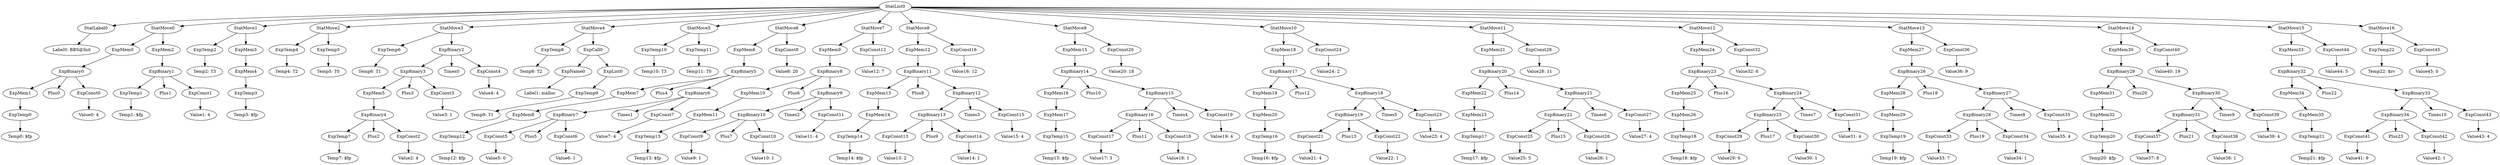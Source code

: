 digraph {
	ordering = out;
	ExpTemp22 -> "Temp22: $rv";
	ExpConst44 -> "Value44: 5";
	ExpMem33 -> ExpBinary32;
	ExpBinary33 -> ExpBinary34;
	ExpBinary33 -> Times10;
	ExpBinary33 -> ExpConst43;
	ExpConst42 -> "Value42: 1";
	ExpBinary34 -> ExpConst41;
	ExpBinary34 -> Plus23;
	ExpBinary34 -> ExpConst42;
	ExpMem34 -> ExpMem35;
	ExpTemp21 -> "Temp21: $fp";
	ExpMem35 -> ExpTemp21;
	ExpConst40 -> "Value40: 19";
	StatMove14 -> ExpMem30;
	StatMove14 -> ExpConst40;
	ExpMem30 -> ExpBinary29;
	ExpConst39 -> "Value39: 4";
	ExpConst38 -> "Value38: 1";
	ExpMem31 -> ExpMem32;
	ExpConst36 -> "Value36: 9";
	StatMove13 -> ExpMem27;
	StatMove13 -> ExpConst36;
	ExpConst34 -> "Value34: 1";
	ExpConst33 -> "Value33: 7";
	ExpBinary26 -> ExpMem28;
	ExpBinary26 -> Plus18;
	ExpBinary26 -> ExpBinary27;
	ExpMem29 -> ExpTemp19;
	ExpMem24 -> ExpBinary23;
	ExpBinary24 -> ExpBinary25;
	ExpBinary24 -> Times7;
	ExpBinary24 -> ExpConst31;
	ExpBinary25 -> ExpConst29;
	ExpBinary25 -> Plus17;
	ExpBinary25 -> ExpConst30;
	ExpConst29 -> "Value29: 6";
	ExpMem25 -> ExpMem26;
	ExpMem26 -> ExpTemp18;
	ExpTemp18 -> "Temp18: $fp";
	ExpConst27 -> "Value27: 4";
	ExpBinary21 -> ExpBinary22;
	ExpBinary21 -> Times6;
	ExpBinary21 -> ExpConst27;
	ExpConst25 -> "Value25: 5";
	ExpBinary20 -> ExpMem22;
	ExpBinary20 -> Plus14;
	ExpBinary20 -> ExpBinary21;
	ExpMem22 -> ExpMem23;
	ExpMem23 -> ExpTemp17;
	StatMove10 -> ExpMem18;
	StatMove10 -> ExpConst24;
	ExpMem18 -> ExpBinary17;
	ExpConst6 -> "Value6: 1";
	ExpConst31 -> "Value31: 4";
	ExpMem1 -> ExpTemp0;
	ExpTemp17 -> "Temp17: $fp";
	ExpMem9 -> ExpBinary8;
	ExpBinary5 -> ExpMem7;
	ExpBinary5 -> Plus4;
	ExpBinary5 -> ExpBinary6;
	ExpBinary27 -> ExpBinary28;
	ExpBinary27 -> Times8;
	ExpBinary27 -> ExpConst35;
	ExpList0 -> ExpTemp9;
	ExpConst16 -> "Value16: 12";
	ExpTemp9 -> "Temp9: T1";
	ExpMem32 -> ExpTemp20;
	ExpMem14 -> ExpTemp14;
	ExpBinary28 -> ExpConst33;
	ExpBinary28 -> Plus19;
	ExpBinary28 -> ExpConst34;
	ExpConst4 -> "Value4: 4";
	ExpTemp20 -> "Temp20: $fp";
	ExpName0 -> "Label1: malloc";
	ExpConst8 -> "Value8: 20";
	ExpMem8 -> ExpTemp12;
	ExpBinary2 -> ExpBinary3;
	ExpBinary2 -> Times0;
	ExpBinary2 -> ExpConst4;
	ExpConst41 -> "Value41: 9";
	ExpTemp19 -> "Temp19: $fp";
	ExpBinary22 -> ExpConst25;
	ExpBinary22 -> Plus15;
	ExpBinary22 -> ExpConst26;
	StatLabel0 -> "Label0: BBS@Init";
	ExpMem5 -> ExpBinary4;
	ExpConst3 -> "Value3: 1";
	ExpMem21 -> ExpBinary20;
	ExpConst5 -> "Value5: 0";
	ExpConst26 -> "Value26: 1";
	ExpConst2 -> "Value2: 4";
	ExpConst0 -> "Value0: 4";
	ExpConst17 -> "Value17: 3";
	ExpConst9 -> "Value9: 1";
	StatMove5 -> ExpTemp10;
	StatMove5 -> ExpTemp11;
	StatMove4 -> ExpTemp8;
	StatMove4 -> ExpCall0;
	ExpBinary1 -> ExpTemp1;
	ExpBinary1 -> Plus1;
	ExpBinary1 -> ExpConst1;
	ExpConst10 -> "Value10: 1";
	ExpMem0 -> ExpBinary0;
	ExpMem3 -> ExpMem4;
	StatMove0 -> ExpMem0;
	StatMove0 -> ExpMem2;
	StatMove8 -> ExpMem12;
	StatMove8 -> ExpConst16;
	StatMove15 -> ExpMem33;
	StatMove15 -> ExpConst44;
	ExpBinary3 -> ExpMem5;
	ExpBinary3 -> Plus3;
	ExpBinary3 -> ExpConst3;
	ExpMem7 -> ExpMem8;
	ExpConst15 -> "Value15: 4";
	ExpTemp0 -> "Temp0: $fp";
	ExpTemp7 -> "Temp7: $fp";
	ExpCall0 -> ExpName0;
	ExpCall0 -> ExpList0;
	ExpMem2 -> ExpBinary1;
	ExpConst23 -> "Value23: 4";
	ExpTemp12 -> "Temp12: $fp";
	ExpConst1 -> "Value1: 4";
	ExpConst32 -> "Value32: 6";
	ExpMem15 -> ExpBinary14;
	ExpTemp8 -> "Temp8: T2";
	ExpBinary30 -> ExpBinary31;
	ExpBinary30 -> Times9;
	ExpBinary30 -> ExpConst39;
	ExpMem27 -> ExpBinary26;
	ExpBinary9 -> ExpBinary10;
	ExpBinary9 -> Times2;
	ExpBinary9 -> ExpConst11;
	ExpBinary7 -> ExpConst5;
	ExpBinary7 -> Plus5;
	ExpBinary7 -> ExpConst6;
	ExpConst12 -> "Value12: 7";
	StatMove1 -> ExpTemp2;
	StatMove1 -> ExpMem3;
	ExpMem13 -> ExpMem14;
	ExpTemp2 -> "Temp2: T3";
	ExpTemp3 -> "Temp3: $fp";
	ExpBinary32 -> ExpMem34;
	ExpBinary32 -> Plus22;
	ExpBinary32 -> ExpBinary33;
	ExpBinary0 -> ExpMem1;
	ExpBinary0 -> Plus0;
	ExpBinary0 -> ExpConst0;
	ExpMem20 -> ExpTemp16;
	ExpBinary31 -> ExpConst37;
	ExpBinary31 -> Plus21;
	ExpBinary31 -> ExpConst38;
	ExpBinary11 -> ExpMem13;
	ExpBinary11 -> Plus8;
	ExpBinary11 -> ExpBinary12;
	ExpMem4 -> ExpTemp3;
	ExpTemp4 -> "Temp4: T2";
	ExpBinary4 -> ExpTemp7;
	ExpBinary4 -> Plus2;
	ExpBinary4 -> ExpConst2;
	ExpTemp1 -> "Temp1: $fp";
	ExpTemp6 -> "Temp6: T1";
	ExpTemp11 -> "Temp11: T0";
	ExpConst22 -> "Value22: 1";
	ExpConst24 -> "Value24: 2";
	StatMove3 -> ExpTemp6;
	StatMove3 -> ExpBinary2;
	ExpTemp16 -> "Temp16: $fp";
	ExpConst7 -> "Value7: 4";
	ExpConst43 -> "Value43: 4";
	ExpBinary6 -> ExpBinary7;
	ExpBinary6 -> Times1;
	ExpBinary6 -> ExpConst7;
	ExpMem16 -> ExpMem17;
	ExpMem6 -> ExpBinary5;
	ExpConst35 -> "Value35: 4";
	ExpTemp13 -> "Temp13: $fp";
	ExpConst13 -> "Value13: 2";
	ExpConst37 -> "Value37: 8";
	StatMove11 -> ExpMem21;
	StatMove11 -> ExpConst28;
	ExpMem11 -> ExpTemp13;
	StatMove9 -> ExpMem15;
	StatMove9 -> ExpConst20;
	ExpConst30 -> "Value30: 1";
	ExpTemp10 -> "Temp10: T3";
	ExpMem10 -> ExpMem11;
	ExpBinary18 -> ExpBinary19;
	ExpBinary18 -> Times5;
	ExpBinary18 -> ExpConst23;
	ExpBinary8 -> ExpMem10;
	ExpBinary8 -> Plus6;
	ExpBinary8 -> ExpBinary9;
	ExpBinary10 -> ExpConst9;
	ExpBinary10 -> Plus7;
	ExpBinary10 -> ExpConst10;
	StatMove7 -> ExpMem9;
	StatMove7 -> ExpConst12;
	ExpMem17 -> ExpTemp15;
	StatList0 -> StatLabel0;
	StatList0 -> StatMove0;
	StatList0 -> StatMove1;
	StatList0 -> StatMove2;
	StatList0 -> StatMove3;
	StatList0 -> StatMove4;
	StatList0 -> StatMove5;
	StatList0 -> StatMove6;
	StatList0 -> StatMove7;
	StatList0 -> StatMove8;
	StatList0 -> StatMove9;
	StatList0 -> StatMove10;
	StatList0 -> StatMove11;
	StatList0 -> StatMove12;
	StatList0 -> StatMove13;
	StatList0 -> StatMove14;
	StatList0 -> StatMove15;
	StatList0 -> StatMove16;
	ExpConst11 -> "Value11: 4";
	StatMove12 -> ExpMem24;
	StatMove12 -> ExpConst32;
	ExpConst19 -> "Value19: 4";
	ExpTemp14 -> "Temp14: $fp";
	ExpConst45 -> "Value45: 0";
	ExpBinary23 -> ExpMem25;
	ExpBinary23 -> Plus16;
	ExpBinary23 -> ExpBinary24;
	StatMove2 -> ExpTemp4;
	StatMove2 -> ExpTemp5;
	ExpBinary13 -> ExpConst13;
	ExpBinary13 -> Plus9;
	ExpBinary13 -> ExpConst14;
	ExpConst20 -> "Value20: 18";
	ExpConst14 -> "Value14: 1";
	ExpConst18 -> "Value18: 1";
	ExpBinary12 -> ExpBinary13;
	ExpBinary12 -> Times3;
	ExpBinary12 -> ExpConst15;
	StatMove16 -> ExpTemp22;
	StatMove16 -> ExpConst45;
	ExpMem12 -> ExpBinary11;
	ExpTemp15 -> "Temp15: $fp";
	ExpBinary29 -> ExpMem31;
	ExpBinary29 -> Plus20;
	ExpBinary29 -> ExpBinary30;
	ExpBinary14 -> ExpMem16;
	ExpBinary14 -> Plus10;
	ExpBinary14 -> ExpBinary15;
	ExpConst28 -> "Value28: 11";
	ExpBinary16 -> ExpConst17;
	ExpBinary16 -> Plus11;
	ExpBinary16 -> ExpConst18;
	ExpBinary15 -> ExpBinary16;
	ExpBinary15 -> Times4;
	ExpBinary15 -> ExpConst19;
	StatMove6 -> ExpMem6;
	StatMove6 -> ExpConst8;
	ExpMem19 -> ExpMem20;
	ExpTemp5 -> "Temp5: T0";
	ExpBinary17 -> ExpMem19;
	ExpBinary17 -> Plus12;
	ExpBinary17 -> ExpBinary18;
	ExpConst21 -> "Value21: 4";
	ExpMem28 -> ExpMem29;
	ExpBinary19 -> ExpConst21;
	ExpBinary19 -> Plus13;
	ExpBinary19 -> ExpConst22;
}

